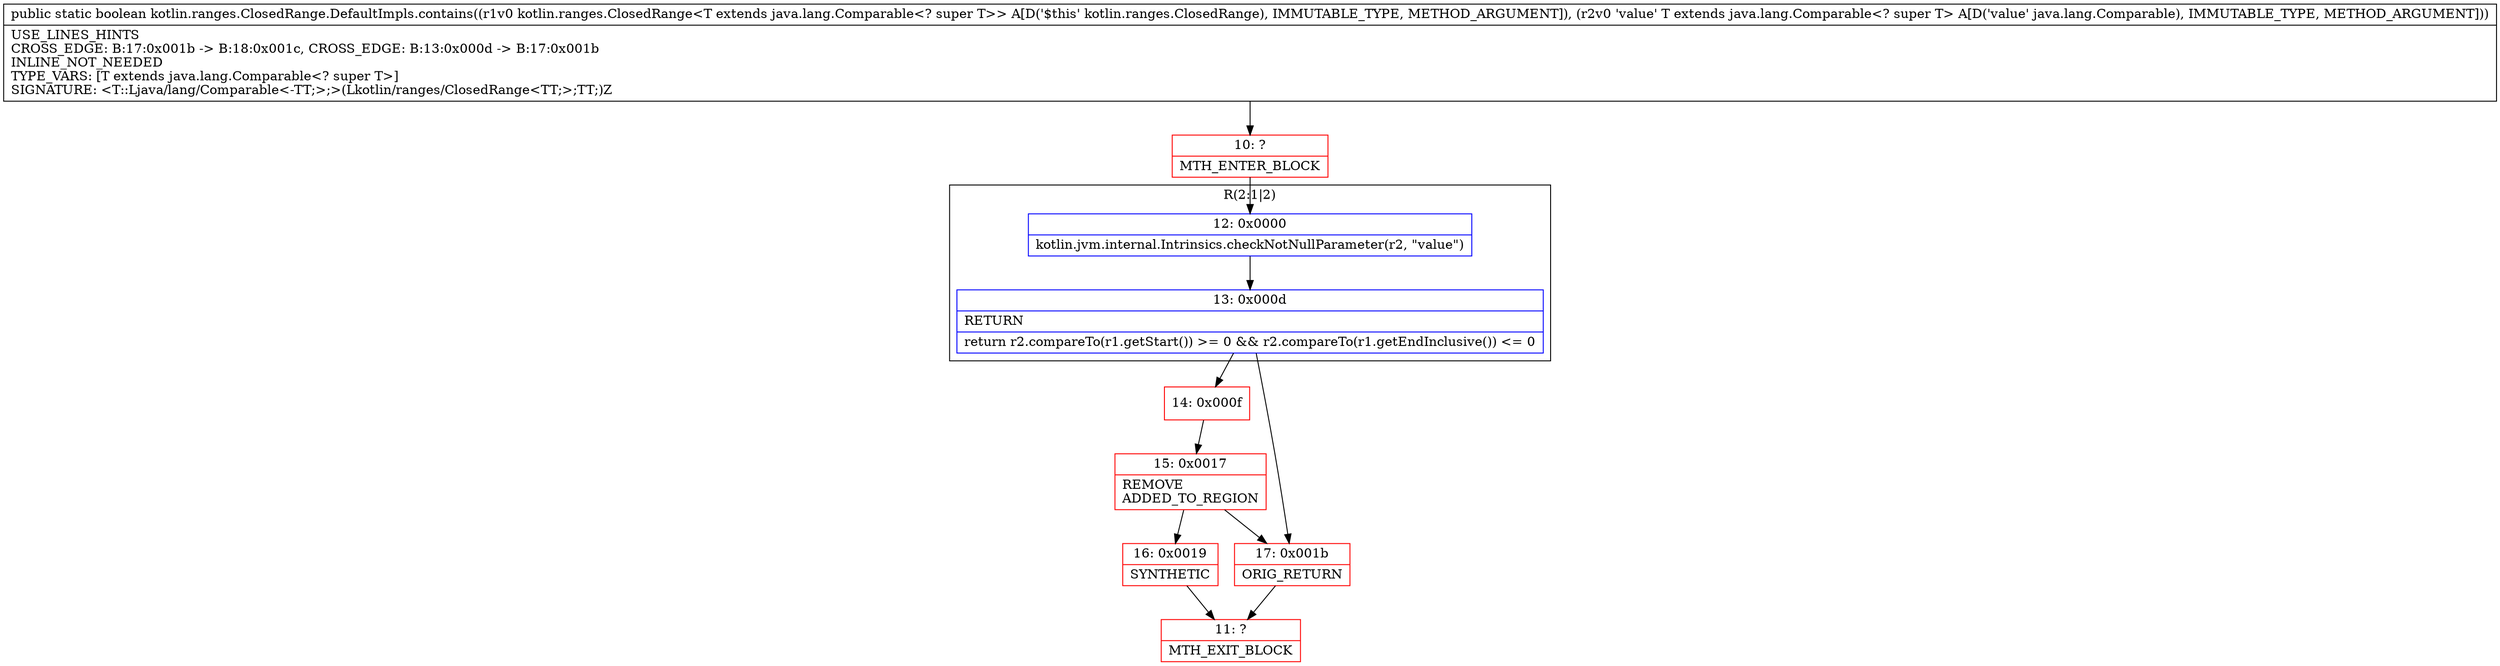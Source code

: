 digraph "CFG forkotlin.ranges.ClosedRange.DefaultImpls.contains(Lkotlin\/ranges\/ClosedRange;Ljava\/lang\/Comparable;)Z" {
subgraph cluster_Region_488295172 {
label = "R(2:1|2)";
node [shape=record,color=blue];
Node_12 [shape=record,label="{12\:\ 0x0000|kotlin.jvm.internal.Intrinsics.checkNotNullParameter(r2, \"value\")\l}"];
Node_13 [shape=record,label="{13\:\ 0x000d|RETURN\l|return r2.compareTo(r1.getStart()) \>= 0 && r2.compareTo(r1.getEndInclusive()) \<= 0\l}"];
}
Node_10 [shape=record,color=red,label="{10\:\ ?|MTH_ENTER_BLOCK\l}"];
Node_14 [shape=record,color=red,label="{14\:\ 0x000f}"];
Node_15 [shape=record,color=red,label="{15\:\ 0x0017|REMOVE\lADDED_TO_REGION\l}"];
Node_16 [shape=record,color=red,label="{16\:\ 0x0019|SYNTHETIC\l}"];
Node_11 [shape=record,color=red,label="{11\:\ ?|MTH_EXIT_BLOCK\l}"];
Node_17 [shape=record,color=red,label="{17\:\ 0x001b|ORIG_RETURN\l}"];
MethodNode[shape=record,label="{public static boolean kotlin.ranges.ClosedRange.DefaultImpls.contains((r1v0 kotlin.ranges.ClosedRange\<T extends java.lang.Comparable\<? super T\>\> A[D('$this' kotlin.ranges.ClosedRange), IMMUTABLE_TYPE, METHOD_ARGUMENT]), (r2v0 'value' T extends java.lang.Comparable\<? super T\> A[D('value' java.lang.Comparable), IMMUTABLE_TYPE, METHOD_ARGUMENT]))  | USE_LINES_HINTS\lCROSS_EDGE: B:17:0x001b \-\> B:18:0x001c, CROSS_EDGE: B:13:0x000d \-\> B:17:0x001b\lINLINE_NOT_NEEDED\lTYPE_VARS: [T extends java.lang.Comparable\<? super T\>]\lSIGNATURE: \<T::Ljava\/lang\/Comparable\<\-TT;\>;\>(Lkotlin\/ranges\/ClosedRange\<TT;\>;TT;)Z\l}"];
MethodNode -> Node_10;Node_12 -> Node_13;
Node_13 -> Node_14;
Node_13 -> Node_17;
Node_10 -> Node_12;
Node_14 -> Node_15;
Node_15 -> Node_16;
Node_15 -> Node_17;
Node_16 -> Node_11;
Node_17 -> Node_11;
}

